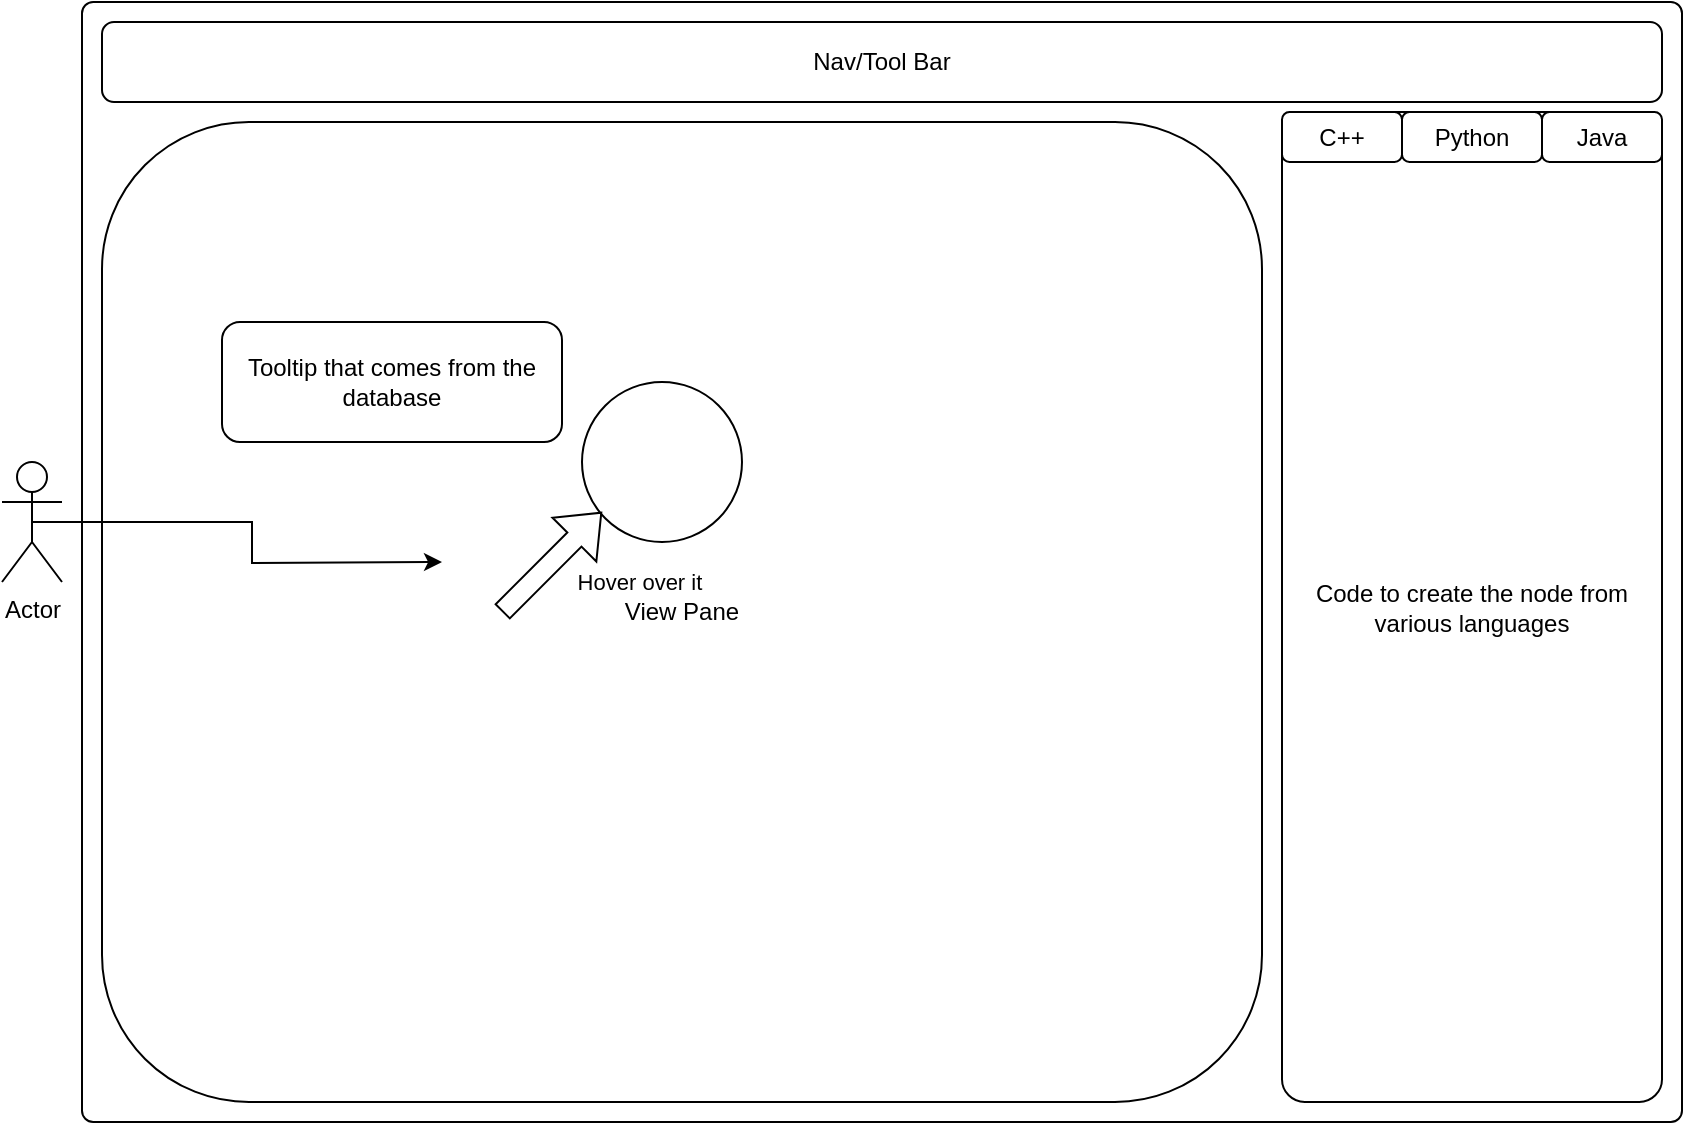<mxfile version="22.1.3" type="device" pages="2">
  <diagram name="UI" id="4nelOe0Iin3buuoILXcF">
    <mxGraphModel dx="1195" dy="653" grid="1" gridSize="10" guides="1" tooltips="1" connect="1" arrows="1" fold="1" page="1" pageScale="1" pageWidth="850" pageHeight="1100" math="0" shadow="0">
      <root>
        <mxCell id="0" />
        <mxCell id="1" parent="0" />
        <mxCell id="-SjhV0tEFmxGI61BI9hY-1" value="" style="rounded=1;whiteSpace=wrap;html=1;arcSize=1;" vertex="1" parent="1">
          <mxGeometry x="50" y="170" width="800" height="560" as="geometry" />
        </mxCell>
        <mxCell id="-SjhV0tEFmxGI61BI9hY-2" value="Nav/Tool Bar" style="rounded=1;whiteSpace=wrap;html=1;" vertex="1" parent="1">
          <mxGeometry x="60" y="180" width="780" height="40" as="geometry" />
        </mxCell>
        <mxCell id="-SjhV0tEFmxGI61BI9hY-11" value="View Pane" style="rounded=1;whiteSpace=wrap;html=1;" vertex="1" parent="1">
          <mxGeometry x="60" y="230" width="580" height="490" as="geometry" />
        </mxCell>
        <mxCell id="-SjhV0tEFmxGI61BI9hY-5" value="" style="ellipse;whiteSpace=wrap;html=1;aspect=fixed;" vertex="1" parent="1">
          <mxGeometry x="300" y="360" width="80" height="80" as="geometry" />
        </mxCell>
        <mxCell id="-SjhV0tEFmxGI61BI9hY-6" value="Code to create the node from various languages" style="rounded=1;whiteSpace=wrap;html=1;arcSize=6;" vertex="1" parent="1">
          <mxGeometry x="650" y="225" width="190" height="495" as="geometry" />
        </mxCell>
        <mxCell id="-SjhV0tEFmxGI61BI9hY-10" style="edgeStyle=orthogonalEdgeStyle;rounded=0;orthogonalLoop=1;jettySize=auto;html=1;exitX=0.5;exitY=0.5;exitDx=0;exitDy=0;exitPerimeter=0;" edge="1" parent="1" source="-SjhV0tEFmxGI61BI9hY-7">
          <mxGeometry relative="1" as="geometry">
            <mxPoint x="230" y="450" as="targetPoint" />
          </mxGeometry>
        </mxCell>
        <mxCell id="-SjhV0tEFmxGI61BI9hY-7" value="Actor" style="shape=umlActor;verticalLabelPosition=bottom;verticalAlign=top;html=1;outlineConnect=0;" vertex="1" parent="1">
          <mxGeometry x="10" y="400" width="30" height="60" as="geometry" />
        </mxCell>
        <mxCell id="-SjhV0tEFmxGI61BI9hY-8" value="Hover over it&amp;nbsp;" style="shape=flexArrow;endArrow=classic;html=1;rounded=0;" edge="1" parent="1">
          <mxGeometry x="0.7" y="-39" width="50" height="50" relative="1" as="geometry">
            <mxPoint x="260" y="475" as="sourcePoint" />
            <mxPoint x="310" y="425" as="targetPoint" />
            <mxPoint as="offset" />
          </mxGeometry>
        </mxCell>
        <mxCell id="-SjhV0tEFmxGI61BI9hY-9" value="Tooltip that comes from the database" style="rounded=1;whiteSpace=wrap;html=1;" vertex="1" parent="1">
          <mxGeometry x="120" y="330" width="170" height="60" as="geometry" />
        </mxCell>
        <mxCell id="-SjhV0tEFmxGI61BI9hY-12" value="C++" style="rounded=1;whiteSpace=wrap;html=1;" vertex="1" parent="1">
          <mxGeometry x="650" y="225" width="60" height="25" as="geometry" />
        </mxCell>
        <mxCell id="-SjhV0tEFmxGI61BI9hY-13" value="Python" style="rounded=1;whiteSpace=wrap;html=1;" vertex="1" parent="1">
          <mxGeometry x="710" y="225" width="70" height="25" as="geometry" />
        </mxCell>
        <mxCell id="-SjhV0tEFmxGI61BI9hY-14" value="Java" style="rounded=1;whiteSpace=wrap;html=1;" vertex="1" parent="1">
          <mxGeometry x="780" y="225" width="60" height="25" as="geometry" />
        </mxCell>
      </root>
    </mxGraphModel>
  </diagram>
  <diagram id="nxbuK19Up_yKvVCPTZqx" name="Database">
    <mxGraphModel dx="989" dy="541" grid="1" gridSize="10" guides="1" tooltips="1" connect="1" arrows="1" fold="1" page="1" pageScale="1" pageWidth="850" pageHeight="1100" math="0" shadow="0">
      <root>
        <mxCell id="0" />
        <mxCell id="1" parent="0" />
        <mxCell id="JF-oXs4wh1ewHdjtS4M4-16" value="Objects" style="swimlane;fontStyle=0;childLayout=stackLayout;horizontal=1;startSize=30;horizontalStack=0;resizeParent=1;resizeParentMax=0;resizeLast=0;collapsible=1;marginBottom=0;whiteSpace=wrap;html=1;" vertex="1" parent="1">
          <mxGeometry x="110" y="90" width="140" height="150" as="geometry" />
        </mxCell>
        <mxCell id="JF-oXs4wh1ewHdjtS4M4-17" value="Structure ID" style="text;strokeColor=none;fillColor=none;align=left;verticalAlign=middle;spacingLeft=4;spacingRight=4;overflow=hidden;points=[[0,0.5],[1,0.5]];portConstraint=eastwest;rotatable=0;whiteSpace=wrap;html=1;" vertex="1" parent="JF-oXs4wh1ewHdjtS4M4-16">
          <mxGeometry y="30" width="140" height="30" as="geometry" />
        </mxCell>
        <mxCell id="JF-oXs4wh1ewHdjtS4M4-20" value="CodeID" style="text;strokeColor=none;fillColor=none;align=left;verticalAlign=middle;spacingLeft=4;spacingRight=4;overflow=hidden;points=[[0,0.5],[1,0.5]];portConstraint=eastwest;rotatable=0;whiteSpace=wrap;html=1;" vertex="1" parent="JF-oXs4wh1ewHdjtS4M4-16">
          <mxGeometry y="60" width="140" height="30" as="geometry" />
        </mxCell>
        <mxCell id="JF-oXs4wh1ewHdjtS4M4-18" value="Structure Name" style="text;strokeColor=none;fillColor=none;align=left;verticalAlign=middle;spacingLeft=4;spacingRight=4;overflow=hidden;points=[[0,0.5],[1,0.5]];portConstraint=eastwest;rotatable=0;whiteSpace=wrap;html=1;" vertex="1" parent="JF-oXs4wh1ewHdjtS4M4-16">
          <mxGeometry y="90" width="140" height="30" as="geometry" />
        </mxCell>
        <mxCell id="JF-oXs4wh1ewHdjtS4M4-19" value="Structure Description" style="text;strokeColor=none;fillColor=none;align=left;verticalAlign=middle;spacingLeft=4;spacingRight=4;overflow=hidden;points=[[0,0.5],[1,0.5]];portConstraint=eastwest;rotatable=0;whiteSpace=wrap;html=1;" vertex="1" parent="JF-oXs4wh1ewHdjtS4M4-16">
          <mxGeometry y="120" width="140" height="30" as="geometry" />
        </mxCell>
        <mxCell id="JF-oXs4wh1ewHdjtS4M4-21" value="Code Table" style="swimlane;fontStyle=0;childLayout=stackLayout;horizontal=1;startSize=30;horizontalStack=0;resizeParent=1;resizeParentMax=0;resizeLast=0;collapsible=1;marginBottom=0;whiteSpace=wrap;html=1;" vertex="1" parent="1">
          <mxGeometry x="110" y="260" width="140" height="120" as="geometry" />
        </mxCell>
        <mxCell id="JF-oXs4wh1ewHdjtS4M4-22" value="CodeID" style="text;strokeColor=none;fillColor=none;align=left;verticalAlign=middle;spacingLeft=4;spacingRight=4;overflow=hidden;points=[[0,0.5],[1,0.5]];portConstraint=eastwest;rotatable=0;whiteSpace=wrap;html=1;" vertex="1" parent="JF-oXs4wh1ewHdjtS4M4-21">
          <mxGeometry y="30" width="140" height="30" as="geometry" />
        </mxCell>
        <mxCell id="JF-oXs4wh1ewHdjtS4M4-23" value="Language" style="text;strokeColor=none;fillColor=none;align=left;verticalAlign=middle;spacingLeft=4;spacingRight=4;overflow=hidden;points=[[0,0.5],[1,0.5]];portConstraint=eastwest;rotatable=0;whiteSpace=wrap;html=1;" vertex="1" parent="JF-oXs4wh1ewHdjtS4M4-21">
          <mxGeometry y="60" width="140" height="30" as="geometry" />
        </mxCell>
        <mxCell id="JF-oXs4wh1ewHdjtS4M4-24" value="Example" style="text;strokeColor=none;fillColor=none;align=left;verticalAlign=middle;spacingLeft=4;spacingRight=4;overflow=hidden;points=[[0,0.5],[1,0.5]];portConstraint=eastwest;rotatable=0;whiteSpace=wrap;html=1;" vertex="1" parent="JF-oXs4wh1ewHdjtS4M4-21">
          <mxGeometry y="90" width="140" height="30" as="geometry" />
        </mxCell>
        <mxCell id="JF-oXs4wh1ewHdjtS4M4-26" style="edgeStyle=orthogonalEdgeStyle;rounded=0;orthogonalLoop=1;jettySize=auto;html=1;exitX=0;exitY=0.5;exitDx=0;exitDy=0;entryX=0;entryY=0.5;entryDx=0;entryDy=0;endArrow=ERoneToMany;endFill=0;" edge="1" parent="1" source="JF-oXs4wh1ewHdjtS4M4-20" target="JF-oXs4wh1ewHdjtS4M4-22">
          <mxGeometry relative="1" as="geometry" />
        </mxCell>
      </root>
    </mxGraphModel>
  </diagram>
</mxfile>
